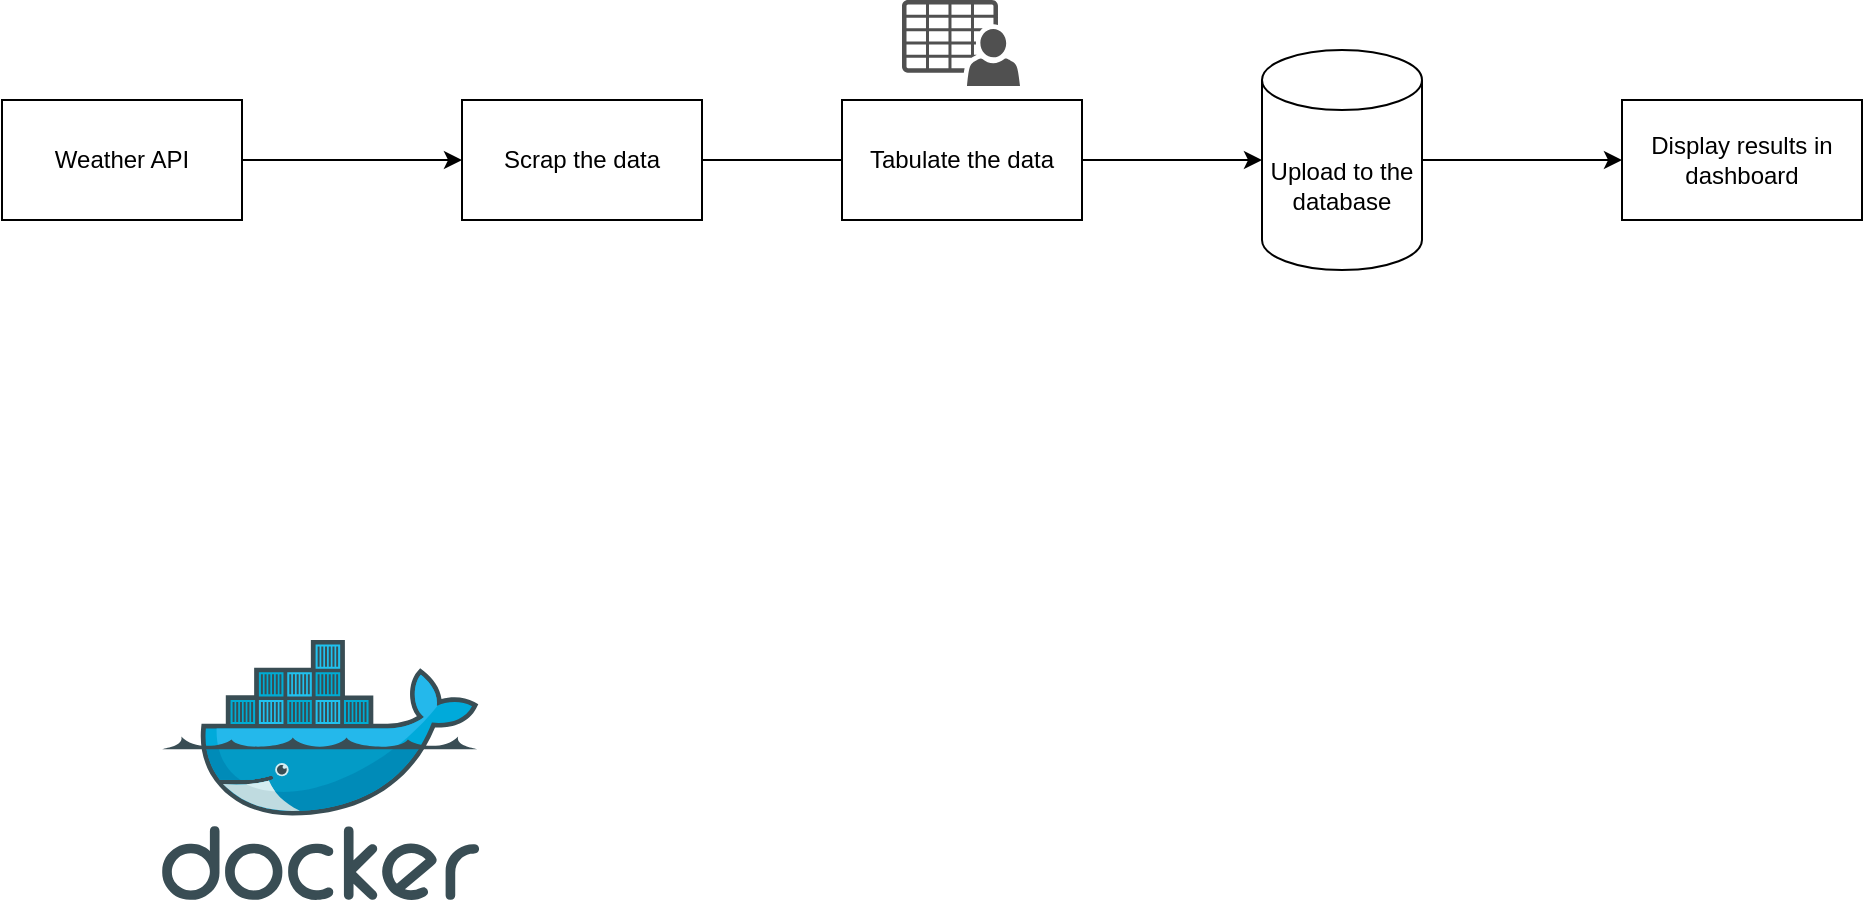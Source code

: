 <mxfile>
    <diagram id="m_Ahtx08vlcnaVKVDEbz" name="Page-1">
        <mxGraphModel dx="1029" dy="614" grid="1" gridSize="10" guides="1" tooltips="1" connect="1" arrows="1" fold="1" page="1" pageScale="1" pageWidth="850" pageHeight="1100" math="0" shadow="0">
            <root>
                <mxCell id="0"/>
                <mxCell id="1" parent="0"/>
                <mxCell id="4" style="edgeStyle=none;html=1;exitX=1;exitY=0.5;exitDx=0;exitDy=0;" parent="1" source="2" target="3" edge="1">
                    <mxGeometry relative="1" as="geometry"/>
                </mxCell>
                <mxCell id="2" value="Weather API" style="rounded=0;whiteSpace=wrap;html=1;" parent="1" vertex="1">
                    <mxGeometry x="30" y="90" width="120" height="60" as="geometry"/>
                </mxCell>
                <mxCell id="6" style="edgeStyle=none;html=1;exitX=1;exitY=0.5;exitDx=0;exitDy=0;entryX=0;entryY=0.5;entryDx=0;entryDy=0;entryPerimeter=0;startArrow=none;" parent="1" source="9" target="5" edge="1">
                    <mxGeometry relative="1" as="geometry"/>
                </mxCell>
                <mxCell id="3" value="Scrap the data" style="rounded=0;whiteSpace=wrap;html=1;" parent="1" vertex="1">
                    <mxGeometry x="260" y="90" width="120" height="60" as="geometry"/>
                </mxCell>
                <mxCell id="8" style="edgeStyle=none;html=1;exitX=1;exitY=0.5;exitDx=0;exitDy=0;exitPerimeter=0;" parent="1" source="5" target="7" edge="1">
                    <mxGeometry relative="1" as="geometry"/>
                </mxCell>
                <mxCell id="5" value="Upload to the database" style="shape=cylinder3;whiteSpace=wrap;html=1;boundedLbl=1;backgroundOutline=1;size=15;" parent="1" vertex="1">
                    <mxGeometry x="660" y="65" width="80" height="110" as="geometry"/>
                </mxCell>
                <mxCell id="7" value="Display results in dashboard" style="rounded=0;whiteSpace=wrap;html=1;" parent="1" vertex="1">
                    <mxGeometry x="840" y="90" width="120" height="60" as="geometry"/>
                </mxCell>
                <mxCell id="10" value="" style="edgeStyle=none;html=1;exitX=1;exitY=0.5;exitDx=0;exitDy=0;entryX=0;entryY=0.5;entryDx=0;entryDy=0;entryPerimeter=0;endArrow=none;" parent="1" source="3" target="9" edge="1">
                    <mxGeometry relative="1" as="geometry">
                        <mxPoint x="370" y="120.0" as="sourcePoint"/>
                        <mxPoint x="620" y="120.0" as="targetPoint"/>
                    </mxGeometry>
                </mxCell>
                <mxCell id="9" value="Tabulate the data" style="rounded=0;whiteSpace=wrap;html=1;" parent="1" vertex="1">
                    <mxGeometry x="450" y="90" width="120" height="60" as="geometry"/>
                </mxCell>
                <mxCell id="11" value="" style="sketch=0;aspect=fixed;html=1;points=[];align=center;image;fontSize=12;image=img/lib/mscae/Docker.svg;" vertex="1" parent="1">
                    <mxGeometry x="110.0" y="360" width="158.54" height="130" as="geometry"/>
                </mxCell>
                <mxCell id="30" value="" style="sketch=0;pointerEvents=1;shadow=0;dashed=0;html=1;strokeColor=none;fillColor=#505050;labelPosition=center;verticalLabelPosition=bottom;verticalAlign=top;outlineConnect=0;align=center;shape=mxgraph.office.users.csv_file;" vertex="1" parent="1">
                    <mxGeometry x="480" y="40" width="59" height="43" as="geometry"/>
                </mxCell>
            </root>
        </mxGraphModel>
    </diagram>
</mxfile>